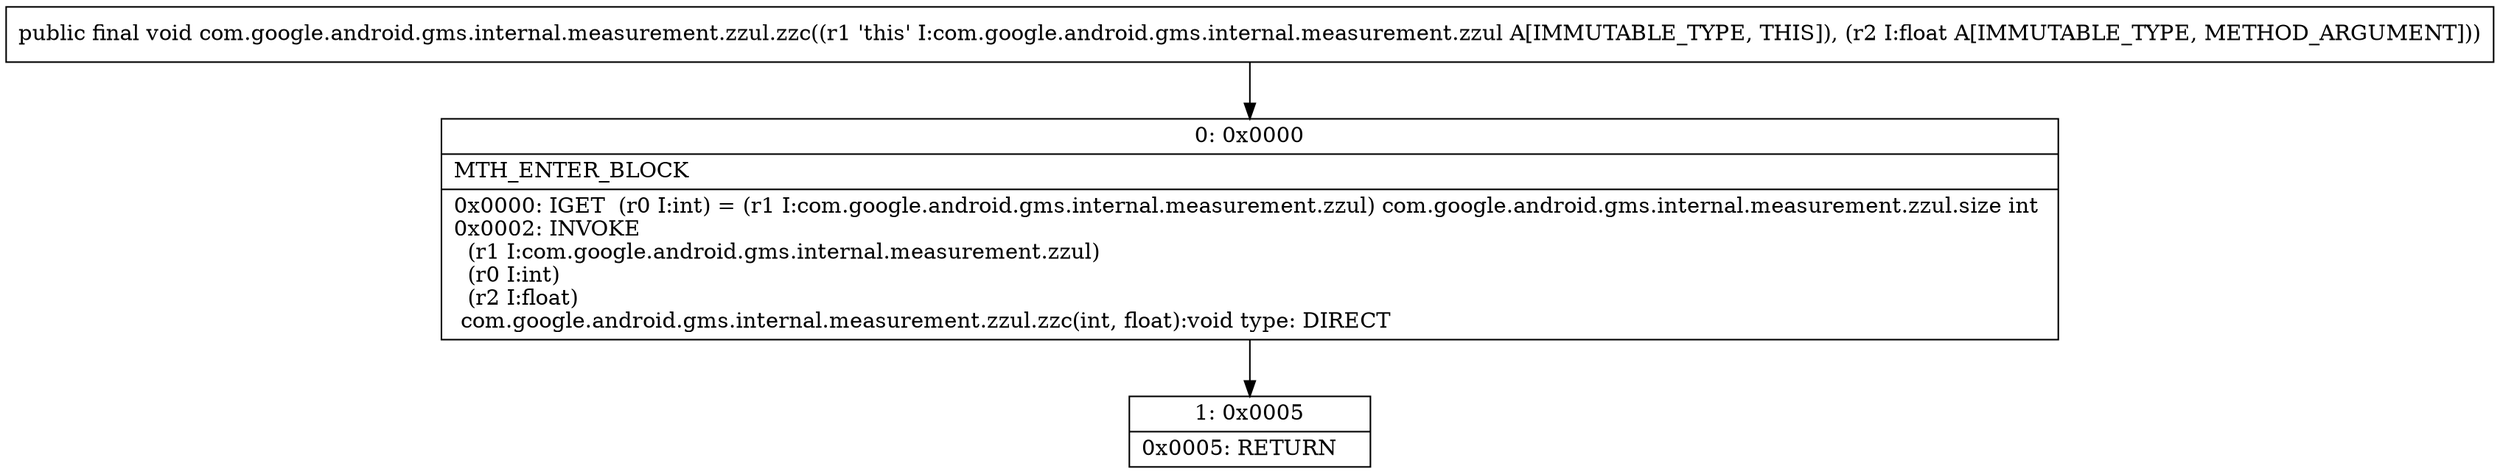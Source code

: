 digraph "CFG forcom.google.android.gms.internal.measurement.zzul.zzc(F)V" {
Node_0 [shape=record,label="{0\:\ 0x0000|MTH_ENTER_BLOCK\l|0x0000: IGET  (r0 I:int) = (r1 I:com.google.android.gms.internal.measurement.zzul) com.google.android.gms.internal.measurement.zzul.size int \l0x0002: INVOKE  \l  (r1 I:com.google.android.gms.internal.measurement.zzul)\l  (r0 I:int)\l  (r2 I:float)\l com.google.android.gms.internal.measurement.zzul.zzc(int, float):void type: DIRECT \l}"];
Node_1 [shape=record,label="{1\:\ 0x0005|0x0005: RETURN   \l}"];
MethodNode[shape=record,label="{public final void com.google.android.gms.internal.measurement.zzul.zzc((r1 'this' I:com.google.android.gms.internal.measurement.zzul A[IMMUTABLE_TYPE, THIS]), (r2 I:float A[IMMUTABLE_TYPE, METHOD_ARGUMENT])) }"];
MethodNode -> Node_0;
Node_0 -> Node_1;
}

